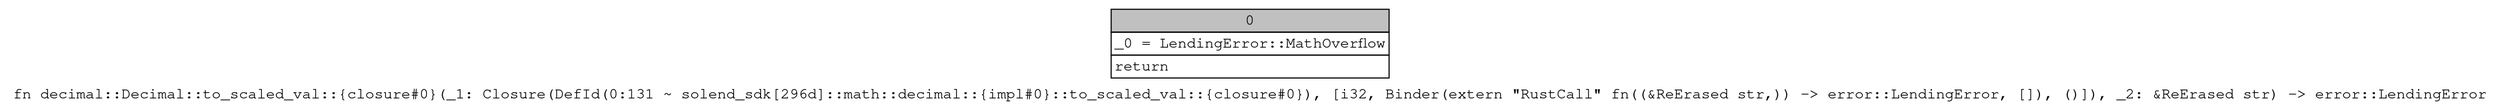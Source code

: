 digraph Mir_0_131 {
    graph [fontname="Courier, monospace"];
    node [fontname="Courier, monospace"];
    edge [fontname="Courier, monospace"];
    label=<fn decimal::Decimal::to_scaled_val::{closure#0}(_1: Closure(DefId(0:131 ~ solend_sdk[296d]::math::decimal::{impl#0}::to_scaled_val::{closure#0}), [i32, Binder(extern &quot;RustCall&quot; fn((&amp;ReErased str,)) -&gt; error::LendingError, []), ()]), _2: &amp;ReErased str) -&gt; error::LendingError<br align="left"/>>;
    bb0__0_131 [shape="none", label=<<table border="0" cellborder="1" cellspacing="0"><tr><td bgcolor="gray" align="center" colspan="1">0</td></tr><tr><td align="left" balign="left">_0 = LendingError::MathOverflow<br/></td></tr><tr><td align="left">return</td></tr></table>>];
}
